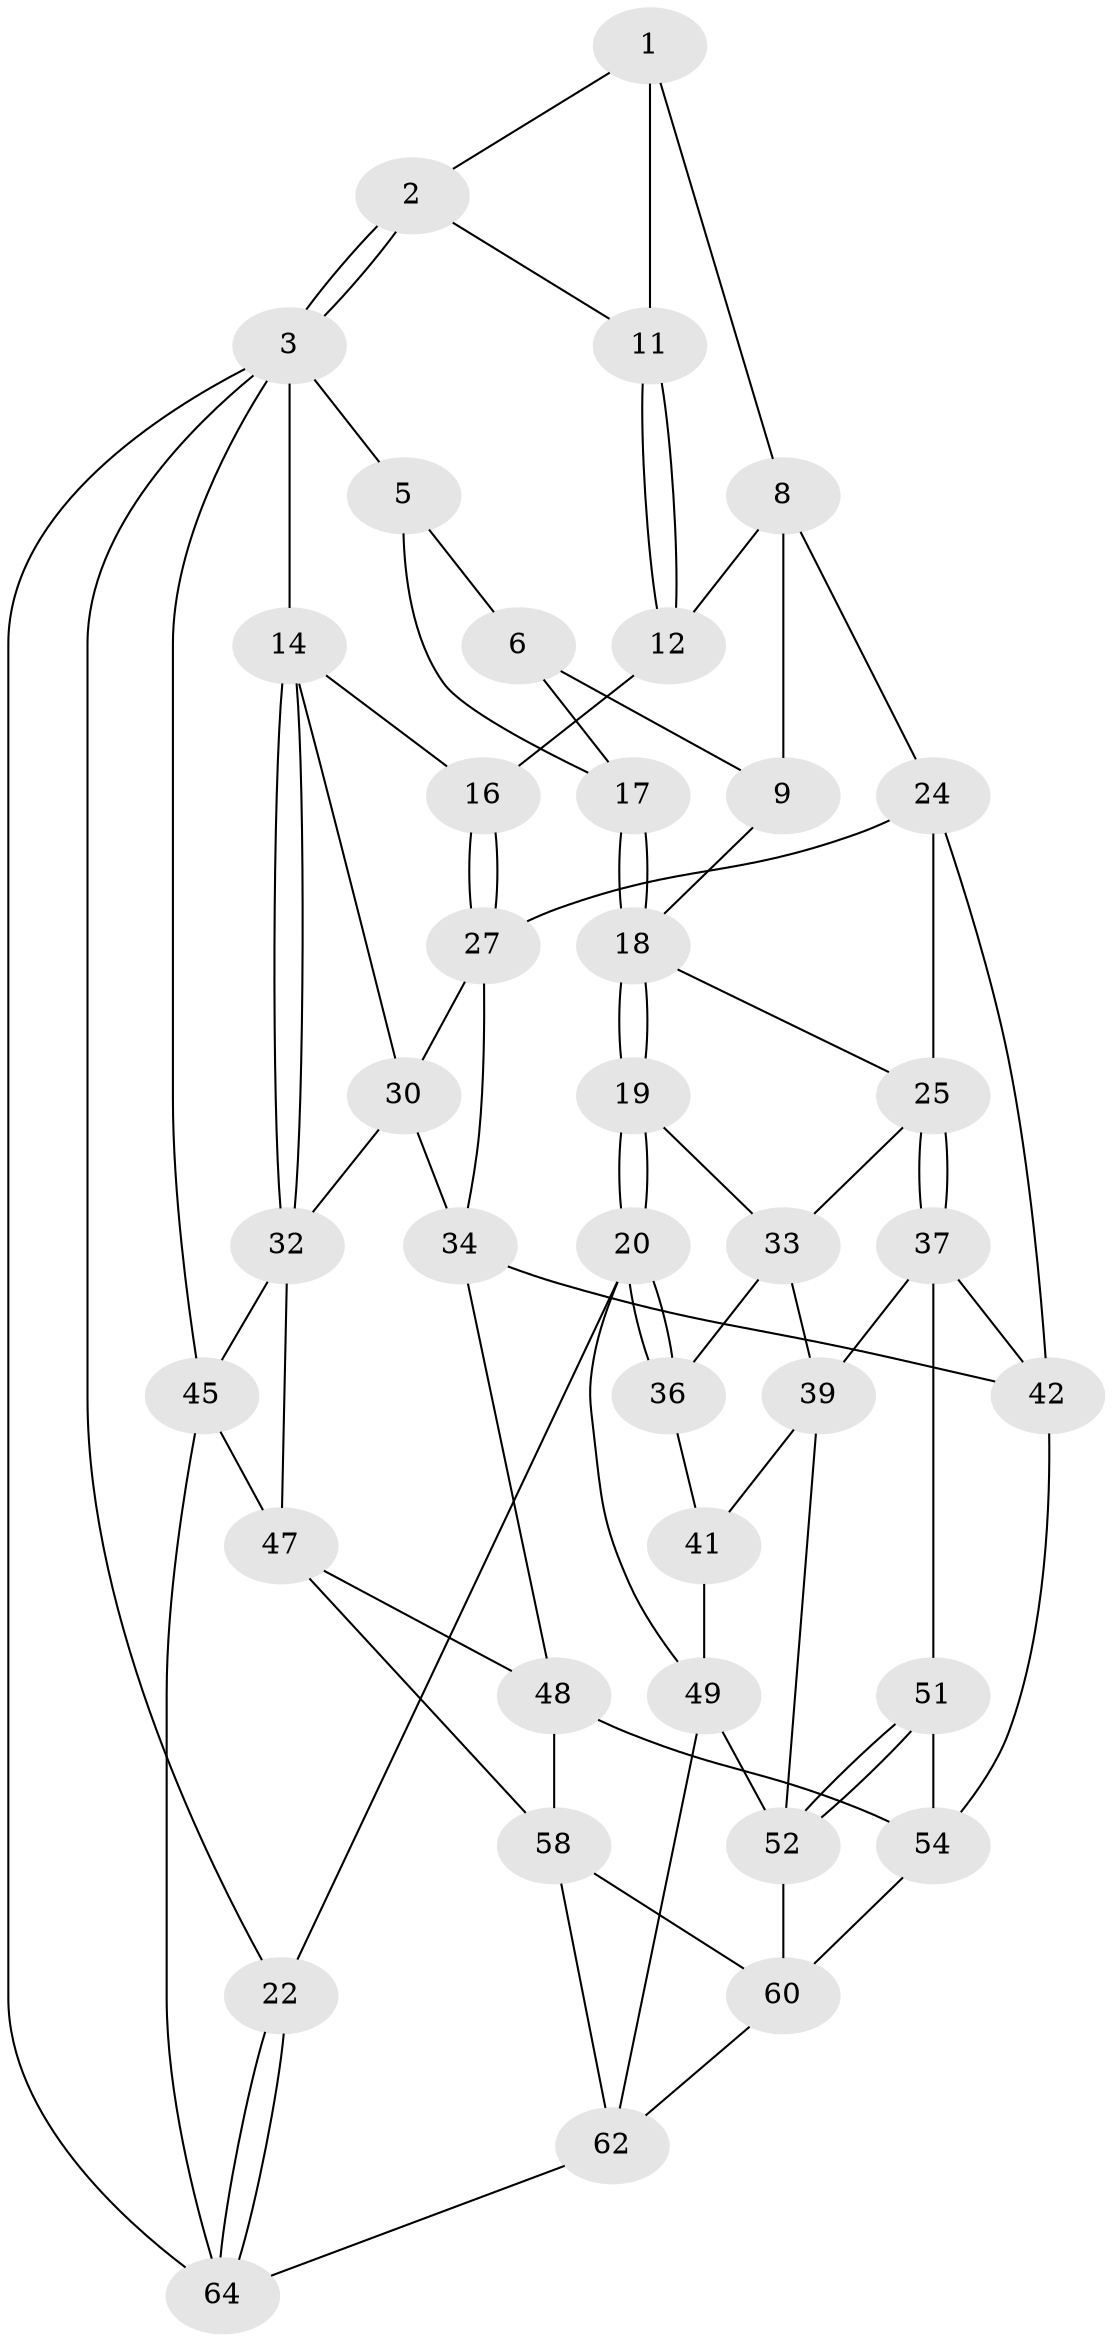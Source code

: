 // Generated by graph-tools (version 1.1) at 2025/52/02/27/25 19:52:36]
// undirected, 39 vertices, 83 edges
graph export_dot {
graph [start="1"]
  node [color=gray90,style=filled];
  1 [pos="+0.3148028160311454+0",super="+7"];
  2 [pos="+0.7292058288054699+0"];
  3 [pos="+1+0",super="+4"];
  5 [pos="+0+0"];
  6 [pos="+0.2704453254750832+0",super="+10"];
  8 [pos="+0.42818152754794525+0.2416759298924207",super="+13"];
  9 [pos="+0.41721282619108047+0.2421557005076613"];
  11 [pos="+0.6850789728320338+0.08589822084849148"];
  12 [pos="+0.6911996338762656+0.1758643685358719"];
  14 [pos="+1+0",super="+15"];
  16 [pos="+0.7310880306983053+0.214007828155565"];
  17 [pos="+0.19025059632523922+0.19250498721003367"];
  18 [pos="+0.1938610787658898+0.3105357311722548",super="+23"];
  19 [pos="+0.1917057821022911+0.31774640417258176"];
  20 [pos="+0.030887761862132133+0.48230319552358586",super="+21"];
  22 [pos="+0+0.4614809464122259"];
  24 [pos="+0.5275932588418119+0.4302810913511883",super="+29"];
  25 [pos="+0.5115249914151503+0.44444140302492324",super="+26"];
  27 [pos="+0.7207927496662146+0.41359495914950195",super="+28"];
  30 [pos="+0.8796436017631244+0.3235133929139174",super="+31"];
  32 [pos="+1+0.5361129362124166",super="+46"];
  33 [pos="+0.29080858839208934+0.4607339454766858",super="+35"];
  34 [pos="+0.7612317270063536+0.48823912508793127",super="+44"];
  36 [pos="+0.2588124465749393+0.5009979463445013"];
  37 [pos="+0.4561101221631588+0.5211475418901446",super="+38"];
  39 [pos="+0.4208459442523429+0.5426189737713557",super="+40"];
  41 [pos="+0.24464765343284917+0.5576407768409155"];
  42 [pos="+0.6359042448302024+0.6474001859508317",super="+43"];
  45 [pos="+1+1",super="+66"];
  47 [pos="+0.8080770494447956+0.6185192164693627",super="+57"];
  48 [pos="+0.7958549674965857+0.6097856742747277",super="+56"];
  49 [pos="+0.1326895369856933+0.649385110392534",super="+50"];
  51 [pos="+0.4517652588828213+0.642308841848787"];
  52 [pos="+0.3253665185330667+0.79118005755376",super="+53"];
  54 [pos="+0.6174090458875569+0.7069370715636041",super="+55"];
  58 [pos="+0.6503899015252058+0.8697083694039142",super="+59"];
  60 [pos="+0.48840219313979444+0.791901237507711",super="+61"];
  62 [pos="+0.21513506988864806+0.9315642497471825",super="+63"];
  64 [pos="+0+1",super="+65"];
  1 -- 2;
  1 -- 8;
  1 -- 11;
  2 -- 3;
  2 -- 3;
  2 -- 11;
  3 -- 14;
  3 -- 45;
  3 -- 64;
  3 -- 5;
  3 -- 22;
  5 -- 6;
  5 -- 17;
  6 -- 9;
  6 -- 17;
  8 -- 9;
  8 -- 24;
  8 -- 12;
  9 -- 18;
  11 -- 12;
  11 -- 12;
  12 -- 16;
  14 -- 32;
  14 -- 32;
  14 -- 16;
  14 -- 30;
  16 -- 27;
  16 -- 27;
  17 -- 18;
  17 -- 18;
  18 -- 19;
  18 -- 19;
  18 -- 25;
  19 -- 20;
  19 -- 20;
  19 -- 33;
  20 -- 36;
  20 -- 36;
  20 -- 49;
  20 -- 22;
  22 -- 64;
  22 -- 64;
  24 -- 25;
  24 -- 42;
  24 -- 27;
  25 -- 37;
  25 -- 37;
  25 -- 33;
  27 -- 30;
  27 -- 34;
  30 -- 32;
  30 -- 34;
  32 -- 45;
  32 -- 47;
  33 -- 36;
  33 -- 39;
  34 -- 48;
  34 -- 42;
  36 -- 41;
  37 -- 42;
  37 -- 51;
  37 -- 39;
  39 -- 41;
  39 -- 52;
  41 -- 49;
  42 -- 54;
  45 -- 64 [weight=2];
  45 -- 47;
  47 -- 48;
  47 -- 58;
  48 -- 54;
  48 -- 58;
  49 -- 62;
  49 -- 52;
  51 -- 52;
  51 -- 52;
  51 -- 54;
  52 -- 60;
  54 -- 60;
  58 -- 62;
  58 -- 60;
  60 -- 62;
  62 -- 64;
}
